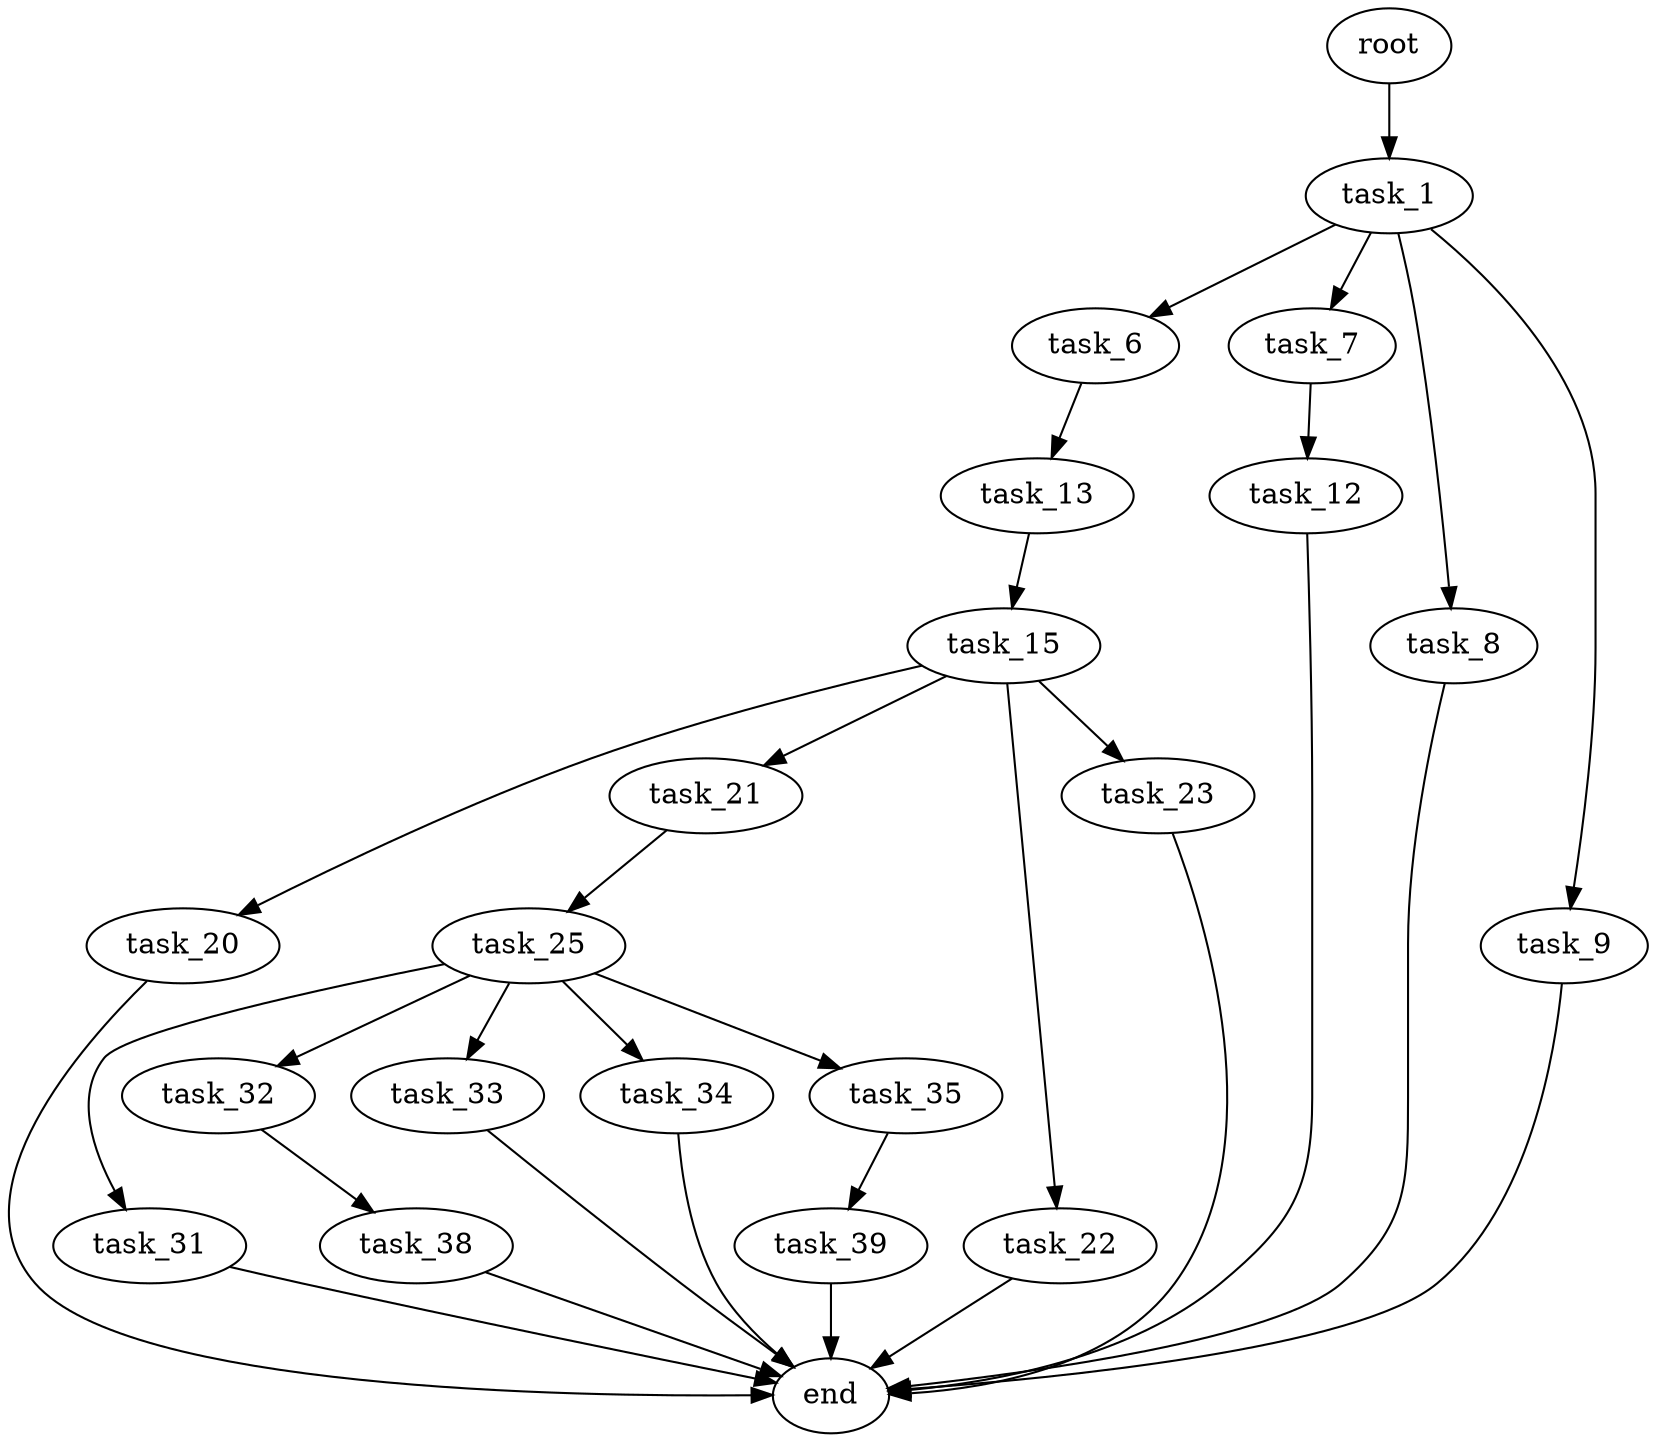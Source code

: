 digraph G {
  root [size="0.000000"];
  task_1 [size="85982098884.000000"];
  task_6 [size="881235792996.000000"];
  task_7 [size="4159325630.000000"];
  task_8 [size="10365383953.000000"];
  task_9 [size="20055183778.000000"];
  task_13 [size="27463269762.000000"];
  task_12 [size="786216929.000000"];
  end [size="0.000000"];
  task_15 [size="368293445632.000000"];
  task_20 [size="3235343862.000000"];
  task_21 [size="60978490643.000000"];
  task_22 [size="9889803410.000000"];
  task_23 [size="3668021230.000000"];
  task_25 [size="490872216627.000000"];
  task_31 [size="11215296740.000000"];
  task_32 [size="7283506656.000000"];
  task_33 [size="16253423042.000000"];
  task_34 [size="173746756519.000000"];
  task_35 [size="231928233984.000000"];
  task_38 [size="6809500678.000000"];
  task_39 [size="1894312866.000000"];

  root -> task_1 [size="1.000000"];
  task_1 -> task_6 [size="134217728.000000"];
  task_1 -> task_7 [size="134217728.000000"];
  task_1 -> task_8 [size="134217728.000000"];
  task_1 -> task_9 [size="134217728.000000"];
  task_6 -> task_13 [size="536870912.000000"];
  task_7 -> task_12 [size="134217728.000000"];
  task_8 -> end [size="1.000000"];
  task_9 -> end [size="1.000000"];
  task_13 -> task_15 [size="33554432.000000"];
  task_12 -> end [size="1.000000"];
  task_15 -> task_20 [size="411041792.000000"];
  task_15 -> task_21 [size="411041792.000000"];
  task_15 -> task_22 [size="411041792.000000"];
  task_15 -> task_23 [size="411041792.000000"];
  task_20 -> end [size="1.000000"];
  task_21 -> task_25 [size="75497472.000000"];
  task_22 -> end [size="1.000000"];
  task_23 -> end [size="1.000000"];
  task_25 -> task_31 [size="411041792.000000"];
  task_25 -> task_32 [size="411041792.000000"];
  task_25 -> task_33 [size="411041792.000000"];
  task_25 -> task_34 [size="411041792.000000"];
  task_25 -> task_35 [size="411041792.000000"];
  task_31 -> end [size="1.000000"];
  task_32 -> task_38 [size="838860800.000000"];
  task_33 -> end [size="1.000000"];
  task_34 -> end [size="1.000000"];
  task_35 -> task_39 [size="301989888.000000"];
  task_38 -> end [size="1.000000"];
  task_39 -> end [size="1.000000"];
}
